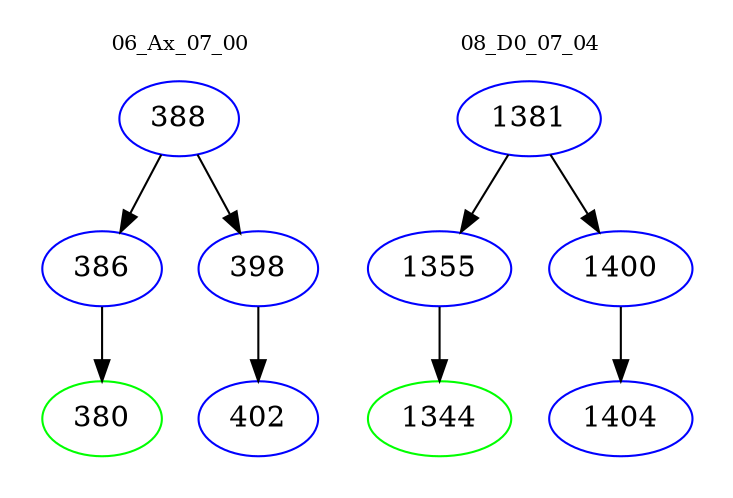 digraph{
subgraph cluster_0 {
color = white
label = "06_Ax_07_00";
fontsize=10;
T0_388 [label="388", color="blue"]
T0_388 -> T0_386 [color="black"]
T0_386 [label="386", color="blue"]
T0_386 -> T0_380 [color="black"]
T0_380 [label="380", color="green"]
T0_388 -> T0_398 [color="black"]
T0_398 [label="398", color="blue"]
T0_398 -> T0_402 [color="black"]
T0_402 [label="402", color="blue"]
}
subgraph cluster_1 {
color = white
label = "08_D0_07_04";
fontsize=10;
T1_1381 [label="1381", color="blue"]
T1_1381 -> T1_1355 [color="black"]
T1_1355 [label="1355", color="blue"]
T1_1355 -> T1_1344 [color="black"]
T1_1344 [label="1344", color="green"]
T1_1381 -> T1_1400 [color="black"]
T1_1400 [label="1400", color="blue"]
T1_1400 -> T1_1404 [color="black"]
T1_1404 [label="1404", color="blue"]
}
}
